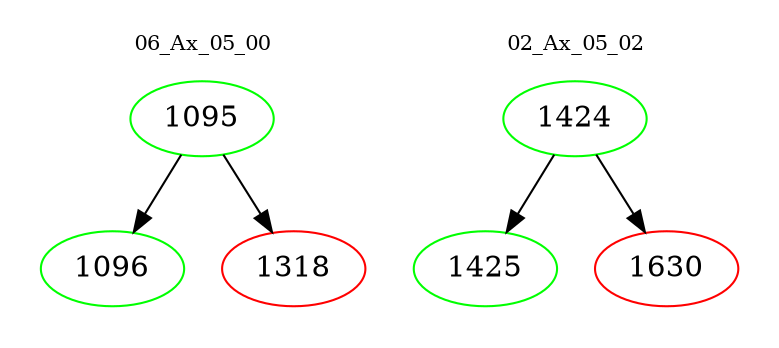digraph{
subgraph cluster_0 {
color = white
label = "06_Ax_05_00";
fontsize=10;
T0_1095 [label="1095", color="green"]
T0_1095 -> T0_1096 [color="black"]
T0_1096 [label="1096", color="green"]
T0_1095 -> T0_1318 [color="black"]
T0_1318 [label="1318", color="red"]
}
subgraph cluster_1 {
color = white
label = "02_Ax_05_02";
fontsize=10;
T1_1424 [label="1424", color="green"]
T1_1424 -> T1_1425 [color="black"]
T1_1425 [label="1425", color="green"]
T1_1424 -> T1_1630 [color="black"]
T1_1630 [label="1630", color="red"]
}
}
